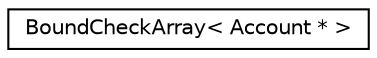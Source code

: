 digraph "그래픽컬한 클래스 계통도"
{
 // LATEX_PDF_SIZE
  edge [fontname="Helvetica",fontsize="10",labelfontname="Helvetica",labelfontsize="10"];
  node [fontname="Helvetica",fontsize="10",shape=record];
  rankdir="LR";
  Node0 [label="BoundCheckArray\< Account * \>",height=0.2,width=0.4,color="black", fillcolor="white", style="filled",URL="$class_bound_check_array.html",tooltip=" "];
}

